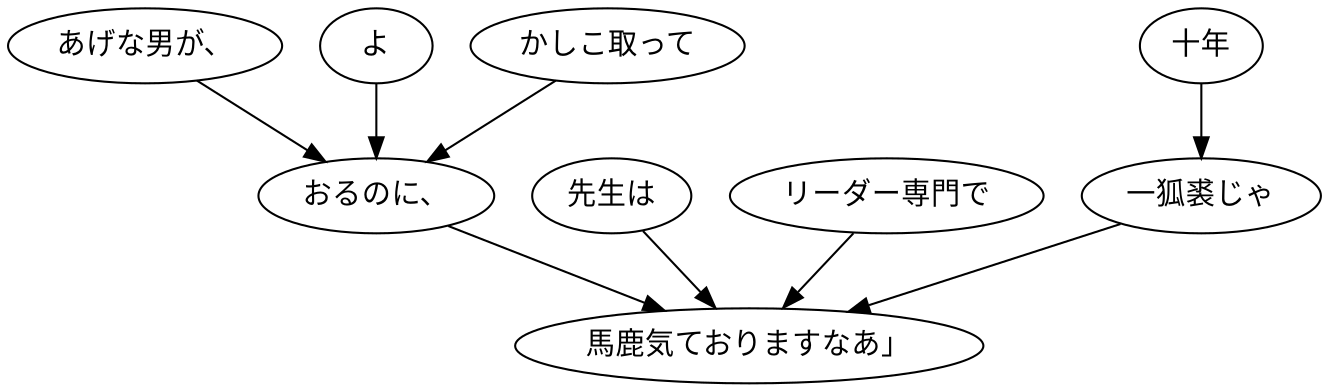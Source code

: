 digraph graph3139 {
	node0 [label="あげな男が、"];
	node1 [label="よ"];
	node2 [label="かしこ取って"];
	node3 [label="おるのに、"];
	node4 [label="先生は"];
	node5 [label="リーダー専門で"];
	node6 [label="十年"];
	node7 [label="一狐裘じゃ"];
	node8 [label="馬鹿気ておりますなあ」"];
	node0 -> node3;
	node1 -> node3;
	node2 -> node3;
	node3 -> node8;
	node4 -> node8;
	node5 -> node8;
	node6 -> node7;
	node7 -> node8;
}
